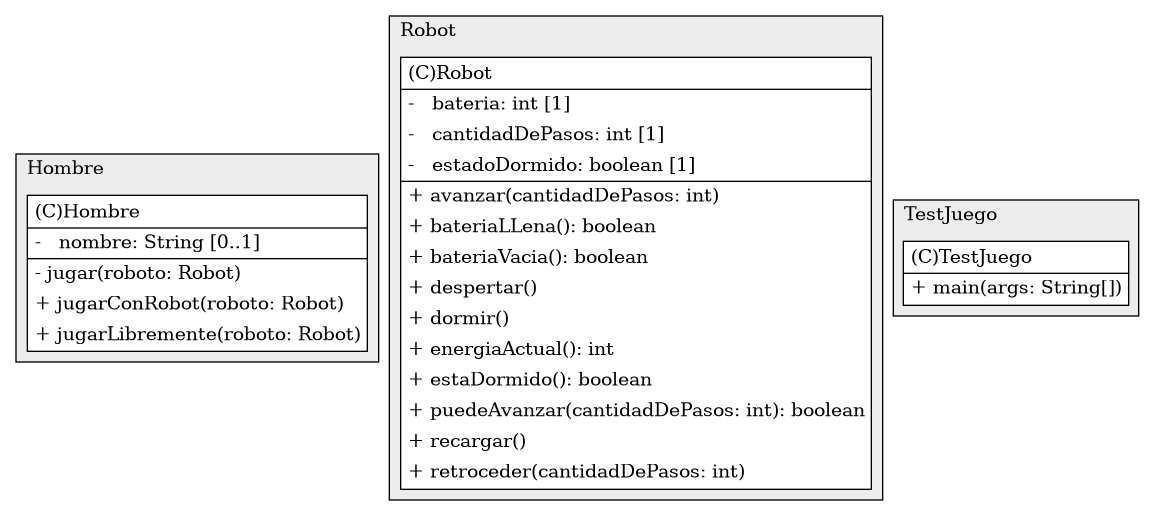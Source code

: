 @startuml

/' diagram meta data start
config=StructureConfiguration;
{
  "projectClassification": {
    "searchMode": "OpenProject", // OpenProject, AllProjects
    "includedProjects": "",
    "pathEndKeywords": "*.impl",
    "isClientPath": "",
    "isClientName": "",
    "isTestPath": "",
    "isTestName": "",
    "isMappingPath": "",
    "isMappingName": "",
    "isDataAccessPath": "",
    "isDataAccessName": "",
    "isDataStructurePath": "",
    "isDataStructureName": "",
    "isInterfaceStructuresPath": "",
    "isInterfaceStructuresName": "",
    "isEntryPointPath": "",
    "isEntryPointName": "",
    "treatFinalFieldsAsMandatory": false
  },
  "graphRestriction": {
    "classPackageExcludeFilter": "",
    "classPackageIncludeFilter": "",
    "classNameExcludeFilter": "",
    "classNameIncludeFilter": "",
    "methodNameExcludeFilter": "",
    "methodNameIncludeFilter": "",
    "removeByInheritance": "", // inheritance/annotation based filtering is done in a second step
    "removeByAnnotation": "",
    "removeByClassPackage": "", // cleanup the graph after inheritance/annotation based filtering is done
    "removeByClassName": "",
    "cutMappings": false,
    "cutEnum": true,
    "cutTests": true,
    "cutClient": true,
    "cutDataAccess": true,
    "cutInterfaceStructures": true,
    "cutDataStructures": true,
    "cutGetterAndSetter": true,
    "cutConstructors": true
  },
  "graphTraversal": {
    "forwardDepth": 3,
    "backwardDepth": 3,
    "classPackageExcludeFilter": "",
    "classPackageIncludeFilter": "",
    "classNameExcludeFilter": "",
    "classNameIncludeFilter": "",
    "methodNameExcludeFilter": "",
    "methodNameIncludeFilter": "",
    "hideMappings": false,
    "hideDataStructures": false,
    "hidePrivateMethods": true,
    "hideInterfaceCalls": true, // indirection: implementation -> interface (is hidden) -> implementation
    "onlyShowApplicationEntryPoints": false, // root node is included
    "useMethodCallsForStructureDiagram": "ForwardOnly" // ForwardOnly, BothDirections, No
  },
  "details": {
    "aggregation": "GroupByClass", // ByClass, GroupByClass, None
    "showClassGenericTypes": true,
    "showMethods": true,
    "showMethodParameterNames": true,
    "showMethodParameterTypes": true,
    "showMethodReturnType": true,
    "showPackageLevels": 2,
    "showDetailedClassStructure": true
  },
  "rootClass": "TestJuego",
  "extensionCallbackMethod": "" // qualified.class.name#methodName - signature: public static String method(String)
}
diagram meta data end '/



digraph g {
    rankdir="TB"
    splines=polyline
    

'nodes 
subgraph cluster_2127812561 { 
   	label=Hombre
	labeljust=l
	fillcolor="#ececec"
	style=filled
   
   Hombre2127812561[
	label=<<TABLE BORDER="1" CELLBORDER="0" CELLPADDING="4" CELLSPACING="0">
<TR><TD ALIGN="LEFT" >(C)Hombre</TD></TR>
<HR/>
<TR><TD ALIGN="LEFT" >-   nombre: String [0..1]</TD></TR>
<HR/>
<TR><TD ALIGN="LEFT" >- jugar(roboto: Robot)</TD></TR>
<TR><TD ALIGN="LEFT" >+ jugarConRobot(roboto: Robot)</TD></TR>
<TR><TD ALIGN="LEFT" >+ jugarLibremente(roboto: Robot)</TD></TR>
</TABLE>>
	style=filled
	margin=0
	shape=plaintext
	fillcolor="#FFFFFF"
];
} 

subgraph cluster_79133258 { 
   	label=Robot
	labeljust=l
	fillcolor="#ececec"
	style=filled
   
   Robot79133258[
	label=<<TABLE BORDER="1" CELLBORDER="0" CELLPADDING="4" CELLSPACING="0">
<TR><TD ALIGN="LEFT" >(C)Robot</TD></TR>
<HR/>
<TR><TD ALIGN="LEFT" >-   bateria: int [1]</TD></TR>
<TR><TD ALIGN="LEFT" >-   cantidadDePasos: int [1]</TD></TR>
<TR><TD ALIGN="LEFT" >-   estadoDormido: boolean [1]</TD></TR>
<HR/>
<TR><TD ALIGN="LEFT" >+ avanzar(cantidadDePasos: int)</TD></TR>
<TR><TD ALIGN="LEFT" >+ bateriaLLena(): boolean</TD></TR>
<TR><TD ALIGN="LEFT" >+ bateriaVacia(): boolean</TD></TR>
<TR><TD ALIGN="LEFT" >+ despertar()</TD></TR>
<TR><TD ALIGN="LEFT" >+ dormir()</TD></TR>
<TR><TD ALIGN="LEFT" >+ energiaActual(): int</TD></TR>
<TR><TD ALIGN="LEFT" >+ estaDormido(): boolean</TD></TR>
<TR><TD ALIGN="LEFT" >+ puedeAvanzar(cantidadDePasos: int): boolean</TD></TR>
<TR><TD ALIGN="LEFT" >+ recargar()</TD></TR>
<TR><TD ALIGN="LEFT" >+ retroceder(cantidadDePasos: int)</TD></TR>
</TABLE>>
	style=filled
	margin=0
	shape=plaintext
	fillcolor="#FFFFFF"
];
} 

subgraph cluster_804481360 { 
   	label=TestJuego
	labeljust=l
	fillcolor="#ececec"
	style=filled
   
   TestJuego804481360[
	label=<<TABLE BORDER="1" CELLBORDER="0" CELLPADDING="4" CELLSPACING="0">
<TR><TD ALIGN="LEFT" >(C)TestJuego</TD></TR>
<HR/>
<TR><TD ALIGN="LEFT" >+ main(args: String[])</TD></TR>
</TABLE>>
	style=filled
	margin=0
	shape=plaintext
	fillcolor="#FFFFFF"
];
} 

'edges    

    
}
@enduml